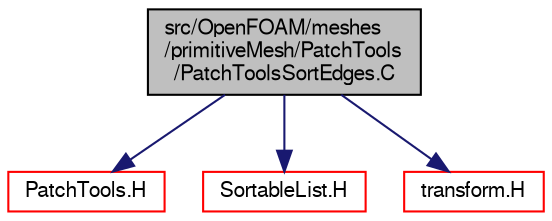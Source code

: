 digraph "src/OpenFOAM/meshes/primitiveMesh/PatchTools/PatchToolsSortEdges.C"
{
  bgcolor="transparent";
  edge [fontname="FreeSans",fontsize="10",labelfontname="FreeSans",labelfontsize="10"];
  node [fontname="FreeSans",fontsize="10",shape=record];
  Node0 [label="src/OpenFOAM/meshes\l/primitiveMesh/PatchTools\l/PatchToolsSortEdges.C",height=0.2,width=0.4,color="black", fillcolor="grey75", style="filled", fontcolor="black"];
  Node0 -> Node1 [color="midnightblue",fontsize="10",style="solid",fontname="FreeSans"];
  Node1 [label="PatchTools.H",height=0.2,width=0.4,color="red",URL="$a11852.html"];
  Node0 -> Node143 [color="midnightblue",fontsize="10",style="solid",fontname="FreeSans"];
  Node143 [label="SortableList.H",height=0.2,width=0.4,color="red",URL="$a08738.html"];
  Node0 -> Node144 [color="midnightblue",fontsize="10",style="solid",fontname="FreeSans"];
  Node144 [label="transform.H",height=0.2,width=0.4,color="red",URL="$a12779.html",tooltip="3D tensor transformation operations. "];
}
